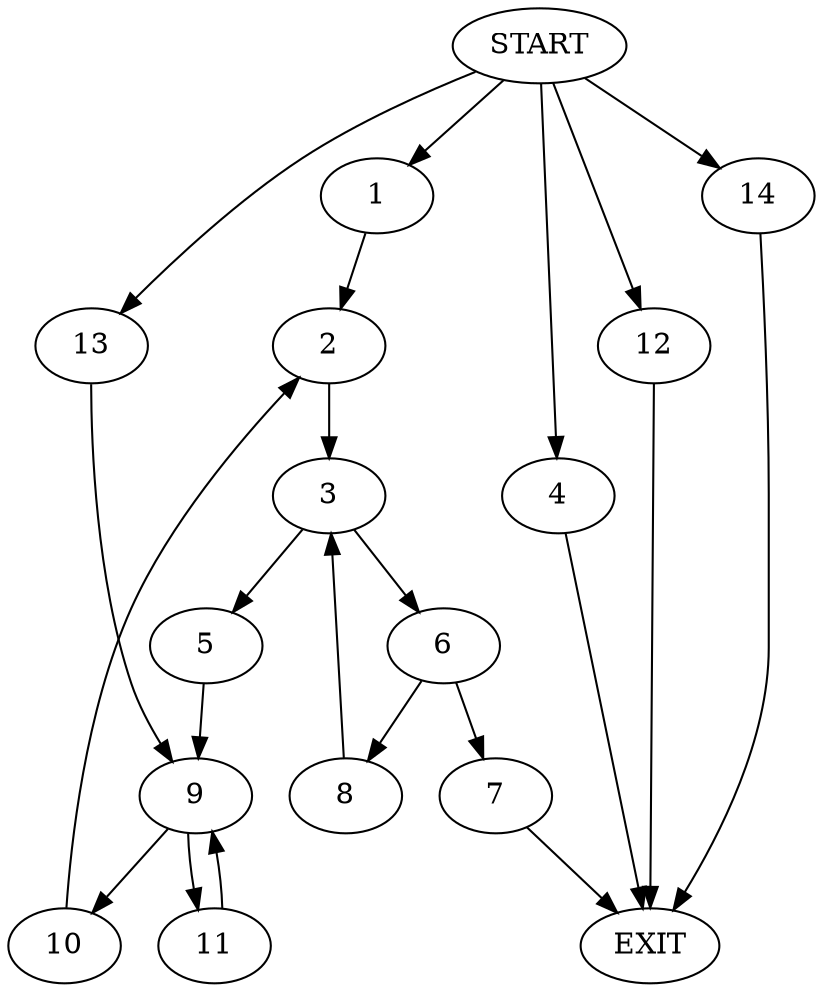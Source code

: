 digraph {
0 [label="START"]
15 [label="EXIT"]
0 -> 1
1 -> 2
2 -> 3
0 -> 4
4 -> 15
3 -> 5
3 -> 6
6 -> 7
6 -> 8
5 -> 9
8 -> 3
7 -> 15
9 -> 10
9 -> 11
0 -> 12
12 -> 15
11 -> 9
10 -> 2
0 -> 13
13 -> 9
0 -> 14
14 -> 15
}
